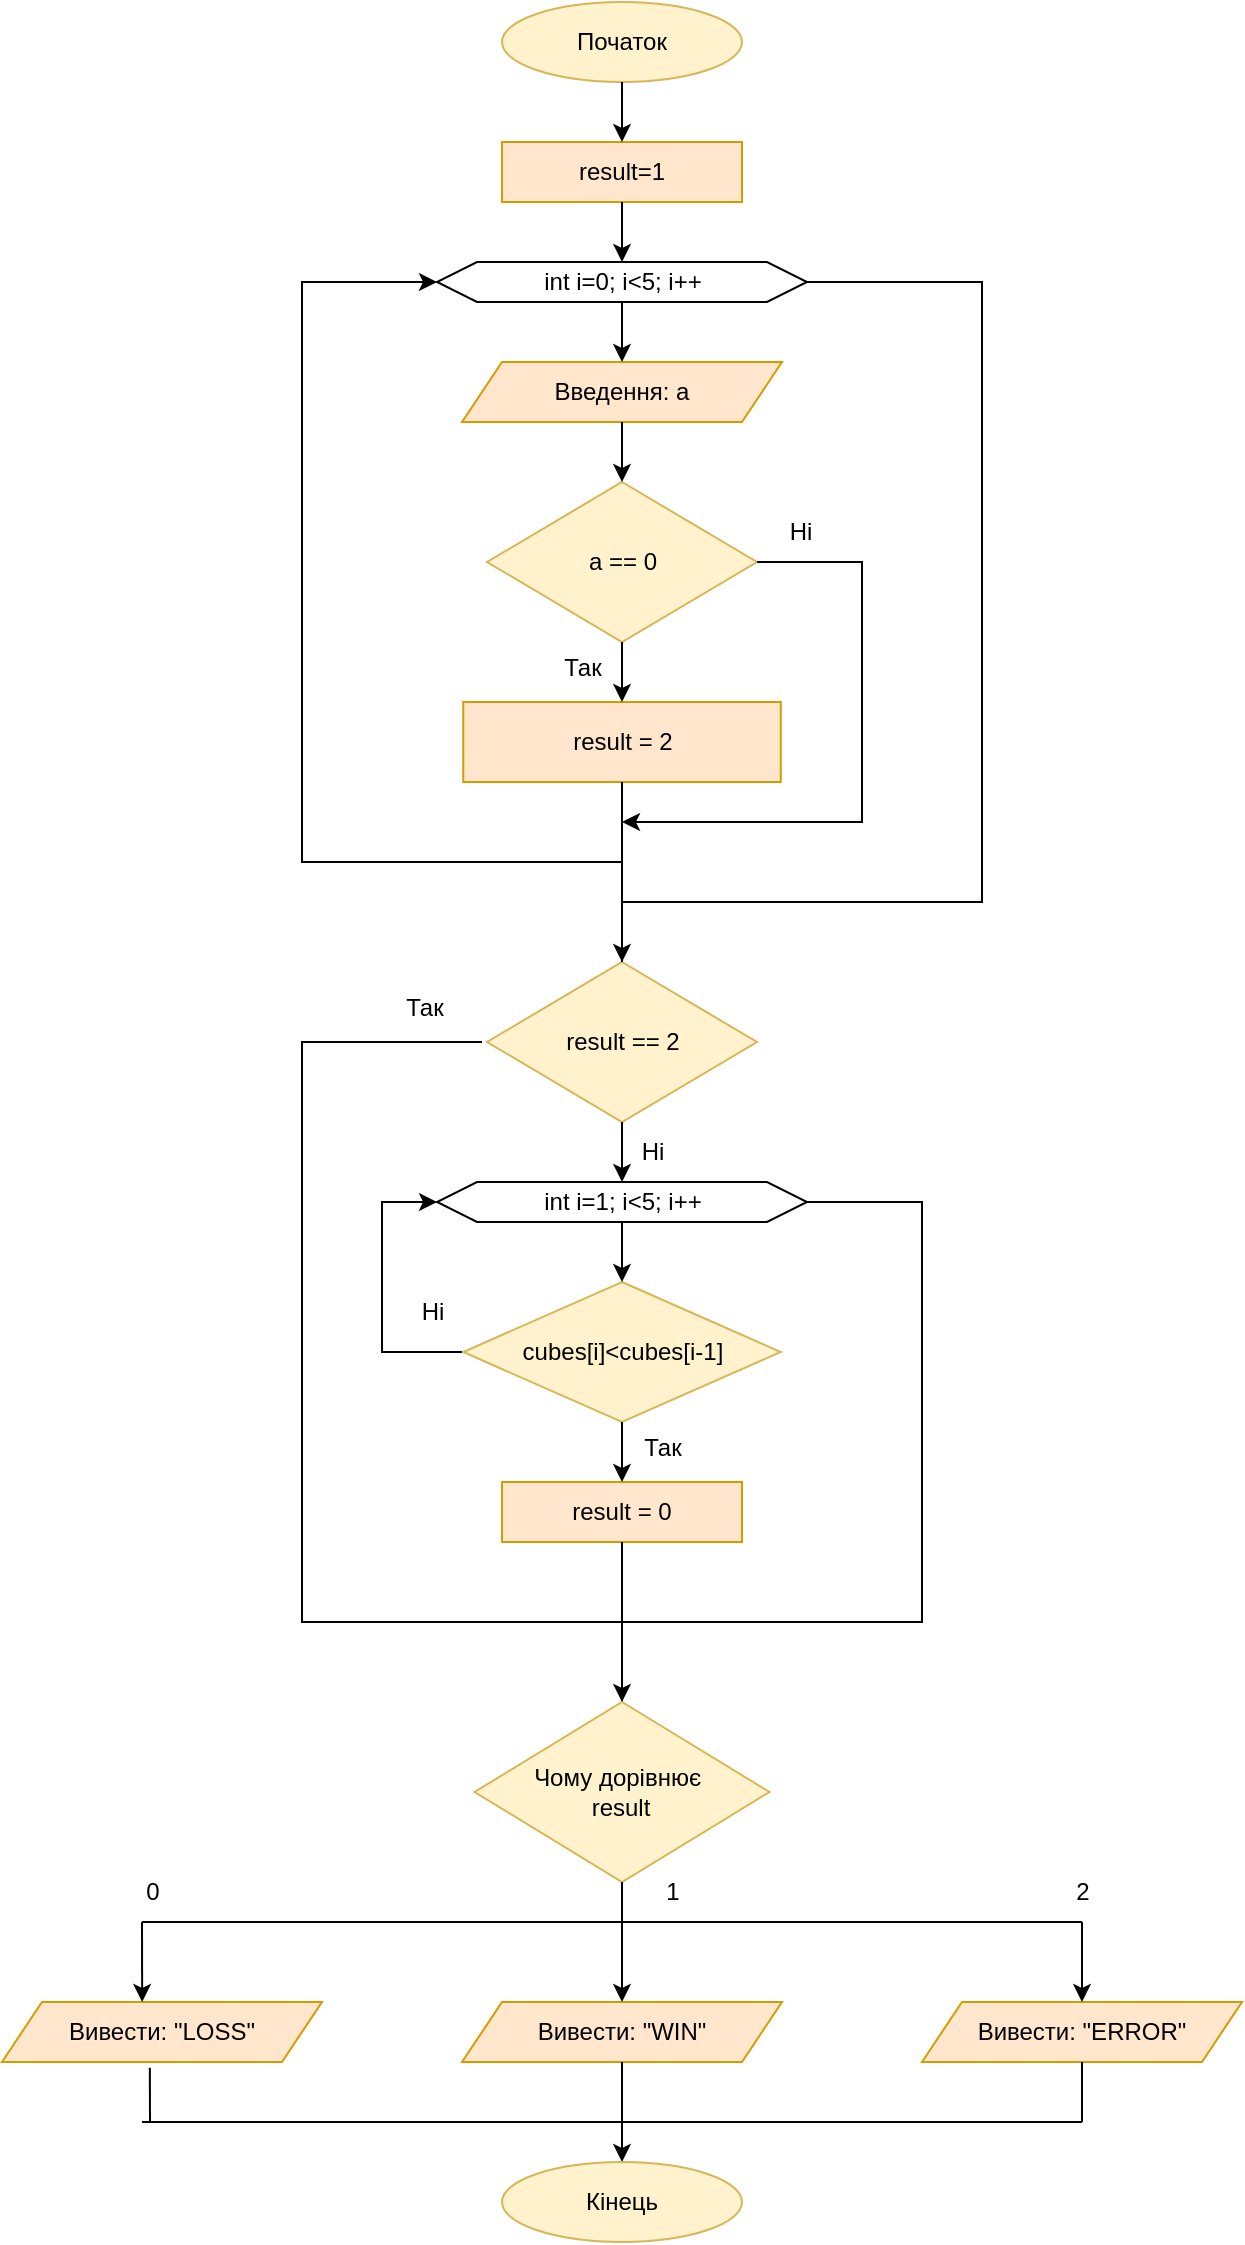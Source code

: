 <mxfile version="24.7.17">
  <diagram id="C5RBs43oDa-KdzZeNtuy" name="Page-1">
    <mxGraphModel dx="1313" dy="663" grid="1" gridSize="10" guides="1" tooltips="1" connect="1" arrows="1" fold="1" page="1" pageScale="1" pageWidth="827" pageHeight="1169" math="0" shadow="0">
      <root>
        <mxCell id="WIyWlLk6GJQsqaUBKTNV-0" />
        <mxCell id="WIyWlLk6GJQsqaUBKTNV-1" parent="WIyWlLk6GJQsqaUBKTNV-0" />
        <mxCell id="ri-EABLWo3I54A28FZdE-0" value="Початок" style="ellipse;whiteSpace=wrap;html=1;fillColor=#fff2cc;strokeColor=#d6b656;" vertex="1" parent="WIyWlLk6GJQsqaUBKTNV-1">
          <mxGeometry x="320" y="20" width="120" height="40" as="geometry" />
        </mxCell>
        <mxCell id="ri-EABLWo3I54A28FZdE-1" value="Введення: а" style="shape=parallelogram;perimeter=parallelogramPerimeter;whiteSpace=wrap;html=1;fixedSize=1;fillColor=#ffe6cc;strokeColor=#d79b00;" vertex="1" parent="WIyWlLk6GJQsqaUBKTNV-1">
          <mxGeometry x="300" y="200" width="160" height="30" as="geometry" />
        </mxCell>
        <mxCell id="ri-EABLWo3I54A28FZdE-2" value="int i=0; i&amp;lt;5; i++" style="shape=hexagon;perimeter=hexagonPerimeter2;whiteSpace=wrap;html=1;fixedSize=1;" vertex="1" parent="WIyWlLk6GJQsqaUBKTNV-1">
          <mxGeometry x="287.5" y="150" width="185" height="20" as="geometry" />
        </mxCell>
        <mxCell id="ri-EABLWo3I54A28FZdE-3" value="" style="endArrow=classic;html=1;rounded=0;exitX=1;exitY=0.5;exitDx=0;exitDy=0;entryX=0.5;entryY=0;entryDx=0;entryDy=0;" edge="1" parent="WIyWlLk6GJQsqaUBKTNV-1" source="ri-EABLWo3I54A28FZdE-2" target="ri-EABLWo3I54A28FZdE-7">
          <mxGeometry width="50" height="50" relative="1" as="geometry">
            <mxPoint x="490" y="170" as="sourcePoint" />
            <mxPoint x="510" y="380" as="targetPoint" />
            <Array as="points">
              <mxPoint x="560" y="160" />
              <mxPoint x="560" y="470" />
              <mxPoint x="380" y="470" />
            </Array>
          </mxGeometry>
        </mxCell>
        <mxCell id="ri-EABLWo3I54A28FZdE-4" value="a == 0" style="rhombus;whiteSpace=wrap;html=1;fillColor=#fff2cc;strokeColor=#d6b656;" vertex="1" parent="WIyWlLk6GJQsqaUBKTNV-1">
          <mxGeometry x="312.5" y="260" width="135" height="80" as="geometry" />
        </mxCell>
        <mxCell id="ri-EABLWo3I54A28FZdE-5" value="" style="endArrow=classic;html=1;rounded=0;exitX=1;exitY=0.5;exitDx=0;exitDy=0;" edge="1" parent="WIyWlLk6GJQsqaUBKTNV-1" source="ri-EABLWo3I54A28FZdE-4">
          <mxGeometry width="50" height="50" relative="1" as="geometry">
            <mxPoint x="410" y="390" as="sourcePoint" />
            <mxPoint x="380" y="430" as="targetPoint" />
            <Array as="points">
              <mxPoint x="500" y="300" />
              <mxPoint x="500" y="430" />
            </Array>
          </mxGeometry>
        </mxCell>
        <mxCell id="ri-EABLWo3I54A28FZdE-6" value="result = 2" style="rounded=0;whiteSpace=wrap;html=1;fillColor=#ffe6cc;strokeColor=#d79b00;" vertex="1" parent="WIyWlLk6GJQsqaUBKTNV-1">
          <mxGeometry x="300.63" y="370" width="158.75" height="40" as="geometry" />
        </mxCell>
        <mxCell id="ri-EABLWo3I54A28FZdE-7" value="result == 2" style="rhombus;whiteSpace=wrap;html=1;fillColor=#fff2cc;strokeColor=#d6b656;" vertex="1" parent="WIyWlLk6GJQsqaUBKTNV-1">
          <mxGeometry x="312.5" y="500" width="135" height="80" as="geometry" />
        </mxCell>
        <mxCell id="ri-EABLWo3I54A28FZdE-8" value="int i=1; i&amp;lt;5; i++" style="shape=hexagon;perimeter=hexagonPerimeter2;whiteSpace=wrap;html=1;fixedSize=1;" vertex="1" parent="WIyWlLk6GJQsqaUBKTNV-1">
          <mxGeometry x="287.51" y="610" width="185" height="20" as="geometry" />
        </mxCell>
        <mxCell id="ri-EABLWo3I54A28FZdE-9" value="" style="endArrow=none;html=1;rounded=0;entryX=0.5;entryY=1;entryDx=0;entryDy=0;exitX=0.5;exitY=0;exitDx=0;exitDy=0;" edge="1" parent="WIyWlLk6GJQsqaUBKTNV-1" source="ri-EABLWo3I54A28FZdE-7" target="ri-EABLWo3I54A28FZdE-6">
          <mxGeometry width="50" height="50" relative="1" as="geometry">
            <mxPoint x="380" y="480" as="sourcePoint" />
            <mxPoint x="490" y="330" as="targetPoint" />
          </mxGeometry>
        </mxCell>
        <mxCell id="ri-EABLWo3I54A28FZdE-10" value="" style="endArrow=classic;html=1;rounded=0;entryX=0;entryY=0.5;entryDx=0;entryDy=0;" edge="1" parent="WIyWlLk6GJQsqaUBKTNV-1" target="ri-EABLWo3I54A28FZdE-2">
          <mxGeometry width="50" height="50" relative="1" as="geometry">
            <mxPoint x="380" y="450" as="sourcePoint" />
            <mxPoint x="490" y="290" as="targetPoint" />
            <Array as="points">
              <mxPoint x="220" y="450" />
              <mxPoint x="220" y="160" />
            </Array>
          </mxGeometry>
        </mxCell>
        <mxCell id="ri-EABLWo3I54A28FZdE-11" value="cubes[i]&amp;lt;cubes[i-1]" style="rhombus;whiteSpace=wrap;html=1;fillColor=#fff2cc;strokeColor=#d6b656;" vertex="1" parent="WIyWlLk6GJQsqaUBKTNV-1">
          <mxGeometry x="300.63" y="660" width="158.74" height="70" as="geometry" />
        </mxCell>
        <mxCell id="ri-EABLWo3I54A28FZdE-12" value="result = 0" style="rounded=0;whiteSpace=wrap;html=1;fillColor=#ffe6cc;strokeColor=#d79b00;" vertex="1" parent="WIyWlLk6GJQsqaUBKTNV-1">
          <mxGeometry x="320" y="760" width="120" height="30" as="geometry" />
        </mxCell>
        <mxCell id="ri-EABLWo3I54A28FZdE-13" value="" style="endArrow=classic;html=1;rounded=0;exitX=0.5;exitY=1;exitDx=0;exitDy=0;entryX=0.5;entryY=0;entryDx=0;entryDy=0;" edge="1" parent="WIyWlLk6GJQsqaUBKTNV-1" source="ri-EABLWo3I54A28FZdE-11" target="ri-EABLWo3I54A28FZdE-12">
          <mxGeometry width="50" height="50" relative="1" as="geometry">
            <mxPoint x="450" y="790" as="sourcePoint" />
            <mxPoint x="500" y="740" as="targetPoint" />
          </mxGeometry>
        </mxCell>
        <mxCell id="ri-EABLWo3I54A28FZdE-16" value="" style="endArrow=classic;html=1;rounded=0;exitX=1;exitY=0.5;exitDx=0;exitDy=0;" edge="1" parent="WIyWlLk6GJQsqaUBKTNV-1" source="ri-EABLWo3I54A28FZdE-8">
          <mxGeometry width="50" height="50" relative="1" as="geometry">
            <mxPoint x="450" y="760" as="sourcePoint" />
            <mxPoint x="380" y="870" as="targetPoint" />
            <Array as="points">
              <mxPoint x="530" y="620" />
              <mxPoint x="530" y="830" />
              <mxPoint x="380" y="830" />
            </Array>
          </mxGeometry>
        </mxCell>
        <mxCell id="ri-EABLWo3I54A28FZdE-17" value="" style="endArrow=classic;html=1;rounded=0;" edge="1" parent="WIyWlLk6GJQsqaUBKTNV-1" target="ri-EABLWo3I54A28FZdE-8">
          <mxGeometry width="50" height="50" relative="1" as="geometry">
            <mxPoint x="300" y="695" as="sourcePoint" />
            <mxPoint x="380" y="810" as="targetPoint" />
            <Array as="points">
              <mxPoint x="260" y="695" />
              <mxPoint x="260" y="620" />
            </Array>
          </mxGeometry>
        </mxCell>
        <mxCell id="ri-EABLWo3I54A28FZdE-18" value="" style="endArrow=none;html=1;rounded=0;exitX=0.5;exitY=1;exitDx=0;exitDy=0;" edge="1" parent="WIyWlLk6GJQsqaUBKTNV-1" source="ri-EABLWo3I54A28FZdE-12">
          <mxGeometry width="50" height="50" relative="1" as="geometry">
            <mxPoint x="450" y="790" as="sourcePoint" />
            <mxPoint x="380" y="870" as="targetPoint" />
          </mxGeometry>
        </mxCell>
        <mxCell id="ri-EABLWo3I54A28FZdE-20" value="" style="endArrow=none;html=1;rounded=0;" edge="1" parent="WIyWlLk6GJQsqaUBKTNV-1">
          <mxGeometry width="50" height="50" relative="1" as="geometry">
            <mxPoint x="380" y="830" as="sourcePoint" />
            <mxPoint x="310" y="540" as="targetPoint" />
            <Array as="points">
              <mxPoint x="220" y="830" />
              <mxPoint x="220" y="540" />
            </Array>
          </mxGeometry>
        </mxCell>
        <mxCell id="ri-EABLWo3I54A28FZdE-21" value="result=1" style="rounded=0;whiteSpace=wrap;html=1;fillColor=#ffe6cc;strokeColor=#d79b00;" vertex="1" parent="WIyWlLk6GJQsqaUBKTNV-1">
          <mxGeometry x="320" y="90" width="120" height="30" as="geometry" />
        </mxCell>
        <mxCell id="ri-EABLWo3I54A28FZdE-22" value="Чому дорівнює&amp;nbsp;&lt;div&gt;result&lt;/div&gt;" style="rhombus;whiteSpace=wrap;html=1;fillColor=#fff2cc;strokeColor=#d6b656;" vertex="1" parent="WIyWlLk6GJQsqaUBKTNV-1">
          <mxGeometry x="306.27" y="870" width="147.49" height="90" as="geometry" />
        </mxCell>
        <mxCell id="ri-EABLWo3I54A28FZdE-23" value="" style="endArrow=none;html=1;rounded=0;entryX=0.5;entryY=1;entryDx=0;entryDy=0;" edge="1" parent="WIyWlLk6GJQsqaUBKTNV-1" target="ri-EABLWo3I54A28FZdE-22">
          <mxGeometry width="50" height="50" relative="1" as="geometry">
            <mxPoint x="380" y="980" as="sourcePoint" />
            <mxPoint x="430" y="920" as="targetPoint" />
          </mxGeometry>
        </mxCell>
        <mxCell id="ri-EABLWo3I54A28FZdE-24" value="" style="endArrow=none;html=1;rounded=0;" edge="1" parent="WIyWlLk6GJQsqaUBKTNV-1">
          <mxGeometry width="50" height="50" relative="1" as="geometry">
            <mxPoint x="140" y="980" as="sourcePoint" />
            <mxPoint x="610" y="980" as="targetPoint" />
          </mxGeometry>
        </mxCell>
        <mxCell id="ri-EABLWo3I54A28FZdE-26" value="Вивести: &quot;LOSS&quot;" style="shape=parallelogram;perimeter=parallelogramPerimeter;whiteSpace=wrap;html=1;fixedSize=1;fillColor=#ffe6cc;strokeColor=#d79b00;" vertex="1" parent="WIyWlLk6GJQsqaUBKTNV-1">
          <mxGeometry x="70" y="1020" width="160" height="30" as="geometry" />
        </mxCell>
        <mxCell id="ri-EABLWo3I54A28FZdE-27" value="Вивести: &quot;WIN&quot;" style="shape=parallelogram;perimeter=parallelogramPerimeter;whiteSpace=wrap;html=1;fixedSize=1;fillColor=#ffe6cc;strokeColor=#d79b00;" vertex="1" parent="WIyWlLk6GJQsqaUBKTNV-1">
          <mxGeometry x="300" y="1020" width="160" height="30" as="geometry" />
        </mxCell>
        <mxCell id="ri-EABLWo3I54A28FZdE-28" value="Вивести: &quot;ERROR&lt;span style=&quot;background-color: initial;&quot;&gt;&quot;&lt;/span&gt;" style="shape=parallelogram;perimeter=parallelogramPerimeter;whiteSpace=wrap;html=1;fixedSize=1;fillColor=#ffe6cc;strokeColor=#d79b00;" vertex="1" parent="WIyWlLk6GJQsqaUBKTNV-1">
          <mxGeometry x="530" y="1020" width="160" height="30" as="geometry" />
        </mxCell>
        <mxCell id="ri-EABLWo3I54A28FZdE-29" value="" style="endArrow=classic;html=1;rounded=0;entryX=0.5;entryY=0;entryDx=0;entryDy=0;" edge="1" parent="WIyWlLk6GJQsqaUBKTNV-1" target="ri-EABLWo3I54A28FZdE-27">
          <mxGeometry width="50" height="50" relative="1" as="geometry">
            <mxPoint x="380" y="980" as="sourcePoint" />
            <mxPoint x="430" y="980" as="targetPoint" />
          </mxGeometry>
        </mxCell>
        <mxCell id="ri-EABLWo3I54A28FZdE-30" value="" style="endArrow=classic;html=1;rounded=0;entryX=0.438;entryY=0;entryDx=0;entryDy=0;entryPerimeter=0;" edge="1" parent="WIyWlLk6GJQsqaUBKTNV-1" target="ri-EABLWo3I54A28FZdE-26">
          <mxGeometry width="50" height="50" relative="1" as="geometry">
            <mxPoint x="140" y="980" as="sourcePoint" />
            <mxPoint x="430" y="980" as="targetPoint" />
          </mxGeometry>
        </mxCell>
        <mxCell id="ri-EABLWo3I54A28FZdE-31" value="" style="endArrow=classic;html=1;rounded=0;entryX=0.5;entryY=0;entryDx=0;entryDy=0;" edge="1" parent="WIyWlLk6GJQsqaUBKTNV-1" target="ri-EABLWo3I54A28FZdE-28">
          <mxGeometry width="50" height="50" relative="1" as="geometry">
            <mxPoint x="610" y="980" as="sourcePoint" />
            <mxPoint x="430" y="980" as="targetPoint" />
          </mxGeometry>
        </mxCell>
        <mxCell id="ri-EABLWo3I54A28FZdE-32" value="" style="endArrow=none;html=1;rounded=0;" edge="1" parent="WIyWlLk6GJQsqaUBKTNV-1">
          <mxGeometry width="50" height="50" relative="1" as="geometry">
            <mxPoint x="140" y="1080" as="sourcePoint" />
            <mxPoint x="610" y="1080" as="targetPoint" />
          </mxGeometry>
        </mxCell>
        <mxCell id="ri-EABLWo3I54A28FZdE-33" value="" style="endArrow=none;html=1;rounded=0;entryX=0.5;entryY=1;entryDx=0;entryDy=0;" edge="1" parent="WIyWlLk6GJQsqaUBKTNV-1" target="ri-EABLWo3I54A28FZdE-27">
          <mxGeometry width="50" height="50" relative="1" as="geometry">
            <mxPoint x="380" y="1080" as="sourcePoint" />
            <mxPoint x="470" y="960" as="targetPoint" />
          </mxGeometry>
        </mxCell>
        <mxCell id="ri-EABLWo3I54A28FZdE-34" value="" style="endArrow=none;html=1;rounded=0;exitX=0.5;exitY=1;exitDx=0;exitDy=0;" edge="1" parent="WIyWlLk6GJQsqaUBKTNV-1" source="ri-EABLWo3I54A28FZdE-28">
          <mxGeometry width="50" height="50" relative="1" as="geometry">
            <mxPoint x="420" y="1010" as="sourcePoint" />
            <mxPoint x="610" y="1080" as="targetPoint" />
          </mxGeometry>
        </mxCell>
        <mxCell id="ri-EABLWo3I54A28FZdE-35" value="" style="endArrow=none;html=1;rounded=0;exitX=0.462;exitY=1.097;exitDx=0;exitDy=0;exitPerimeter=0;" edge="1" parent="WIyWlLk6GJQsqaUBKTNV-1" source="ri-EABLWo3I54A28FZdE-26">
          <mxGeometry width="50" height="50" relative="1" as="geometry">
            <mxPoint x="420" y="1010" as="sourcePoint" />
            <mxPoint x="144" y="1080" as="targetPoint" />
          </mxGeometry>
        </mxCell>
        <mxCell id="ri-EABLWo3I54A28FZdE-36" value="" style="endArrow=classic;html=1;rounded=0;" edge="1" parent="WIyWlLk6GJQsqaUBKTNV-1" target="ri-EABLWo3I54A28FZdE-37">
          <mxGeometry width="50" height="50" relative="1" as="geometry">
            <mxPoint x="380" y="1080" as="sourcePoint" />
            <mxPoint x="380" y="1100" as="targetPoint" />
          </mxGeometry>
        </mxCell>
        <mxCell id="ri-EABLWo3I54A28FZdE-37" value="Кінець" style="ellipse;whiteSpace=wrap;html=1;fillColor=#fff2cc;strokeColor=#d6b656;" vertex="1" parent="WIyWlLk6GJQsqaUBKTNV-1">
          <mxGeometry x="320" y="1100" width="120" height="40" as="geometry" />
        </mxCell>
        <mxCell id="ri-EABLWo3I54A28FZdE-38" value="0" style="text;html=1;align=center;verticalAlign=middle;resizable=0;points=[];autosize=1;strokeColor=none;fillColor=none;" vertex="1" parent="WIyWlLk6GJQsqaUBKTNV-1">
          <mxGeometry x="130" y="950" width="30" height="30" as="geometry" />
        </mxCell>
        <mxCell id="ri-EABLWo3I54A28FZdE-39" value="2" style="text;html=1;align=center;verticalAlign=middle;resizable=0;points=[];autosize=1;strokeColor=none;fillColor=none;" vertex="1" parent="WIyWlLk6GJQsqaUBKTNV-1">
          <mxGeometry x="595" y="950" width="30" height="30" as="geometry" />
        </mxCell>
        <mxCell id="ri-EABLWo3I54A28FZdE-40" value="1" style="text;html=1;align=center;verticalAlign=middle;resizable=0;points=[];autosize=1;strokeColor=none;fillColor=none;" vertex="1" parent="WIyWlLk6GJQsqaUBKTNV-1">
          <mxGeometry x="390" y="950" width="30" height="30" as="geometry" />
        </mxCell>
        <mxCell id="ri-EABLWo3I54A28FZdE-41" value="" style="endArrow=classic;html=1;rounded=0;exitX=0.5;exitY=1;exitDx=0;exitDy=0;entryX=0.5;entryY=0;entryDx=0;entryDy=0;" edge="1" parent="WIyWlLk6GJQsqaUBKTNV-1" source="ri-EABLWo3I54A28FZdE-7" target="ri-EABLWo3I54A28FZdE-8">
          <mxGeometry width="50" height="50" relative="1" as="geometry">
            <mxPoint x="420" y="670" as="sourcePoint" />
            <mxPoint x="470" y="620" as="targetPoint" />
          </mxGeometry>
        </mxCell>
        <mxCell id="ri-EABLWo3I54A28FZdE-42" value="" style="endArrow=classic;html=1;rounded=0;entryX=0.5;entryY=0;entryDx=0;entryDy=0;" edge="1" parent="WIyWlLk6GJQsqaUBKTNV-1" source="ri-EABLWo3I54A28FZdE-8" target="ri-EABLWo3I54A28FZdE-11">
          <mxGeometry width="50" height="50" relative="1" as="geometry">
            <mxPoint x="420" y="670" as="sourcePoint" />
            <mxPoint x="470" y="620" as="targetPoint" />
          </mxGeometry>
        </mxCell>
        <mxCell id="ri-EABLWo3I54A28FZdE-43" value="Так" style="text;html=1;align=center;verticalAlign=middle;resizable=0;points=[];autosize=1;strokeColor=none;fillColor=none;" vertex="1" parent="WIyWlLk6GJQsqaUBKTNV-1">
          <mxGeometry x="380" y="728" width="40" height="30" as="geometry" />
        </mxCell>
        <mxCell id="ri-EABLWo3I54A28FZdE-44" value="Ні" style="text;html=1;align=center;verticalAlign=middle;resizable=0;points=[];autosize=1;strokeColor=none;fillColor=none;" vertex="1" parent="WIyWlLk6GJQsqaUBKTNV-1">
          <mxGeometry x="270" y="660" width="30" height="30" as="geometry" />
        </mxCell>
        <mxCell id="ri-EABLWo3I54A28FZdE-45" value="Так" style="text;html=1;align=center;verticalAlign=middle;resizable=0;points=[];autosize=1;strokeColor=none;fillColor=none;" vertex="1" parent="WIyWlLk6GJQsqaUBKTNV-1">
          <mxGeometry x="260.63" y="508" width="40" height="30" as="geometry" />
        </mxCell>
        <mxCell id="ri-EABLWo3I54A28FZdE-46" value="Ні" style="text;html=1;align=center;verticalAlign=middle;resizable=0;points=[];autosize=1;strokeColor=none;fillColor=none;" vertex="1" parent="WIyWlLk6GJQsqaUBKTNV-1">
          <mxGeometry x="380" y="580" width="30" height="30" as="geometry" />
        </mxCell>
        <mxCell id="ri-EABLWo3I54A28FZdE-47" value="" style="endArrow=classic;html=1;rounded=0;exitX=0.5;exitY=1;exitDx=0;exitDy=0;entryX=0.5;entryY=0;entryDx=0;entryDy=0;" edge="1" parent="WIyWlLk6GJQsqaUBKTNV-1" source="ri-EABLWo3I54A28FZdE-0" target="ri-EABLWo3I54A28FZdE-21">
          <mxGeometry width="50" height="50" relative="1" as="geometry">
            <mxPoint x="450" y="140" as="sourcePoint" />
            <mxPoint x="500" y="90" as="targetPoint" />
          </mxGeometry>
        </mxCell>
        <mxCell id="ri-EABLWo3I54A28FZdE-48" value="" style="endArrow=classic;html=1;rounded=0;exitX=0.5;exitY=1;exitDx=0;exitDy=0;entryX=0.5;entryY=0;entryDx=0;entryDy=0;" edge="1" parent="WIyWlLk6GJQsqaUBKTNV-1" source="ri-EABLWo3I54A28FZdE-21" target="ri-EABLWo3I54A28FZdE-2">
          <mxGeometry width="50" height="50" relative="1" as="geometry">
            <mxPoint x="410" y="130" as="sourcePoint" />
            <mxPoint x="460" y="80" as="targetPoint" />
          </mxGeometry>
        </mxCell>
        <mxCell id="ri-EABLWo3I54A28FZdE-49" value="" style="endArrow=classic;html=1;rounded=0;exitX=0.5;exitY=1;exitDx=0;exitDy=0;entryX=0.5;entryY=0;entryDx=0;entryDy=0;" edge="1" parent="WIyWlLk6GJQsqaUBKTNV-1" source="ri-EABLWo3I54A28FZdE-2" target="ri-EABLWo3I54A28FZdE-1">
          <mxGeometry width="50" height="50" relative="1" as="geometry">
            <mxPoint x="430" y="270" as="sourcePoint" />
            <mxPoint x="480" y="220" as="targetPoint" />
          </mxGeometry>
        </mxCell>
        <mxCell id="ri-EABLWo3I54A28FZdE-50" value="" style="endArrow=classic;html=1;rounded=0;exitX=0.5;exitY=1;exitDx=0;exitDy=0;entryX=0.5;entryY=0;entryDx=0;entryDy=0;" edge="1" parent="WIyWlLk6GJQsqaUBKTNV-1" source="ri-EABLWo3I54A28FZdE-1" target="ri-EABLWo3I54A28FZdE-4">
          <mxGeometry width="50" height="50" relative="1" as="geometry">
            <mxPoint x="430" y="270" as="sourcePoint" />
            <mxPoint x="480" y="220" as="targetPoint" />
          </mxGeometry>
        </mxCell>
        <mxCell id="ri-EABLWo3I54A28FZdE-51" value="" style="endArrow=classic;html=1;rounded=0;exitX=0.5;exitY=1;exitDx=0;exitDy=0;entryX=0.5;entryY=0;entryDx=0;entryDy=0;" edge="1" parent="WIyWlLk6GJQsqaUBKTNV-1" source="ri-EABLWo3I54A28FZdE-4" target="ri-EABLWo3I54A28FZdE-6">
          <mxGeometry width="50" height="50" relative="1" as="geometry">
            <mxPoint x="420" y="330" as="sourcePoint" />
            <mxPoint x="470" y="280" as="targetPoint" />
          </mxGeometry>
        </mxCell>
        <mxCell id="ri-EABLWo3I54A28FZdE-52" value="Ні" style="text;html=1;align=center;verticalAlign=middle;resizable=0;points=[];autosize=1;strokeColor=none;fillColor=none;" vertex="1" parent="WIyWlLk6GJQsqaUBKTNV-1">
          <mxGeometry x="453.76" y="270" width="30" height="30" as="geometry" />
        </mxCell>
        <mxCell id="ri-EABLWo3I54A28FZdE-53" value="Так" style="text;html=1;align=center;verticalAlign=middle;resizable=0;points=[];autosize=1;strokeColor=none;fillColor=none;" vertex="1" parent="WIyWlLk6GJQsqaUBKTNV-1">
          <mxGeometry x="340" y="338" width="40" height="30" as="geometry" />
        </mxCell>
      </root>
    </mxGraphModel>
  </diagram>
</mxfile>
